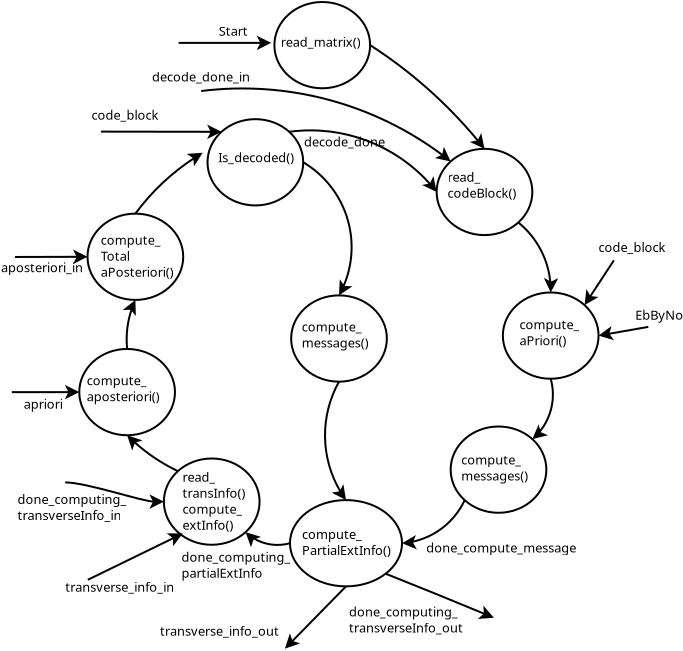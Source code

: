 <?xml version="1.0" encoding="UTF-8"?>
<dia:diagram xmlns:dia="http://www.lysator.liu.se/~alla/dia/">
  <dia:layer name="Background" visible="true" active="true">
    <dia:object type="Standard - Text" version="1" id="O0">
      <dia:attribute name="obj_pos">
        <dia:point val="-41.571,15.075"/>
      </dia:attribute>
      <dia:attribute name="obj_bb">
        <dia:rectangle val="-41.571,14.48;-37.223,15.225"/>
      </dia:attribute>
      <dia:attribute name="text">
        <dia:composite type="text">
          <dia:attribute name="string">
            <dia:string>#read_matrix()#</dia:string>
          </dia:attribute>
          <dia:attribute name="font">
            <dia:font family="sans" style="0" name="Helvetica"/>
          </dia:attribute>
          <dia:attribute name="height">
            <dia:real val="0.8"/>
          </dia:attribute>
          <dia:attribute name="pos">
            <dia:point val="-41.571,15.075"/>
          </dia:attribute>
          <dia:attribute name="color">
            <dia:color val="#000000"/>
          </dia:attribute>
          <dia:attribute name="alignment">
            <dia:enum val="0"/>
          </dia:attribute>
        </dia:composite>
      </dia:attribute>
      <dia:attribute name="valign">
        <dia:enum val="3"/>
      </dia:attribute>
    </dia:object>
    <dia:object type="Standard - Text" version="1" id="O1">
      <dia:attribute name="obj_pos">
        <dia:point val="-33.224,21.824"/>
      </dia:attribute>
      <dia:attribute name="obj_bb">
        <dia:rectangle val="-33.224,21.229;-29.444,22.774"/>
      </dia:attribute>
      <dia:attribute name="text">
        <dia:composite type="text">
          <dia:attribute name="string">
            <dia:string>#read_
codeBlock()#</dia:string>
          </dia:attribute>
          <dia:attribute name="font">
            <dia:font family="sans" style="0" name="Helvetica"/>
          </dia:attribute>
          <dia:attribute name="height">
            <dia:real val="0.8"/>
          </dia:attribute>
          <dia:attribute name="pos">
            <dia:point val="-33.224,21.824"/>
          </dia:attribute>
          <dia:attribute name="color">
            <dia:color val="#000000"/>
          </dia:attribute>
          <dia:attribute name="alignment">
            <dia:enum val="0"/>
          </dia:attribute>
        </dia:composite>
      </dia:attribute>
      <dia:attribute name="valign">
        <dia:enum val="3"/>
      </dia:attribute>
    </dia:object>
    <dia:object type="Standard - Text" version="1" id="O2">
      <dia:attribute name="obj_pos">
        <dia:point val="-29.635,29.198"/>
      </dia:attribute>
      <dia:attribute name="obj_bb">
        <dia:rectangle val="-29.635,28.604;-26.49,30.148"/>
      </dia:attribute>
      <dia:attribute name="text">
        <dia:composite type="text">
          <dia:attribute name="string">
            <dia:string>#compute_
aPriori()#</dia:string>
          </dia:attribute>
          <dia:attribute name="font">
            <dia:font family="sans" style="0" name="Helvetica"/>
          </dia:attribute>
          <dia:attribute name="height">
            <dia:real val="0.8"/>
          </dia:attribute>
          <dia:attribute name="pos">
            <dia:point val="-29.635,29.198"/>
          </dia:attribute>
          <dia:attribute name="color">
            <dia:color val="#000000"/>
          </dia:attribute>
          <dia:attribute name="alignment">
            <dia:enum val="0"/>
          </dia:attribute>
        </dia:composite>
      </dia:attribute>
      <dia:attribute name="valign">
        <dia:enum val="3"/>
      </dia:attribute>
    </dia:object>
    <dia:object type="Standard - Text" version="1" id="O3">
      <dia:attribute name="obj_pos">
        <dia:point val="-32.541,35.959"/>
      </dia:attribute>
      <dia:attribute name="obj_bb">
        <dia:rectangle val="-32.541,35.364;-28.831,36.909"/>
      </dia:attribute>
      <dia:attribute name="text">
        <dia:composite type="text">
          <dia:attribute name="string">
            <dia:string>#compute_
messages()#</dia:string>
          </dia:attribute>
          <dia:attribute name="font">
            <dia:font family="sans" style="0" name="Helvetica"/>
          </dia:attribute>
          <dia:attribute name="height">
            <dia:real val="0.8"/>
          </dia:attribute>
          <dia:attribute name="pos">
            <dia:point val="-32.541,35.959"/>
          </dia:attribute>
          <dia:attribute name="color">
            <dia:color val="#000000"/>
          </dia:attribute>
          <dia:attribute name="alignment">
            <dia:enum val="0"/>
          </dia:attribute>
        </dia:composite>
      </dia:attribute>
      <dia:attribute name="valign">
        <dia:enum val="3"/>
      </dia:attribute>
    </dia:object>
    <dia:object type="Standard - Text" version="1" id="O4">
      <dia:attribute name="obj_pos">
        <dia:point val="-40.499,39.693"/>
      </dia:attribute>
      <dia:attribute name="obj_bb">
        <dia:rectangle val="-40.499,39.098;-35.741,40.643"/>
      </dia:attribute>
      <dia:attribute name="text">
        <dia:composite type="text">
          <dia:attribute name="string">
            <dia:string>#compute_
PartialExtInfo()#</dia:string>
          </dia:attribute>
          <dia:attribute name="font">
            <dia:font family="sans" style="0" name="Helvetica"/>
          </dia:attribute>
          <dia:attribute name="height">
            <dia:real val="0.8"/>
          </dia:attribute>
          <dia:attribute name="pos">
            <dia:point val="-40.499,39.693"/>
          </dia:attribute>
          <dia:attribute name="color">
            <dia:color val="#000000"/>
          </dia:attribute>
          <dia:attribute name="alignment">
            <dia:enum val="0"/>
          </dia:attribute>
        </dia:composite>
      </dia:attribute>
      <dia:attribute name="valign">
        <dia:enum val="3"/>
      </dia:attribute>
    </dia:object>
    <dia:object type="Standard - Ellipse" version="0" id="O5">
      <dia:attribute name="obj_pos">
        <dia:point val="-47.411,35.662"/>
      </dia:attribute>
      <dia:attribute name="obj_bb">
        <dia:rectangle val="-47.462,35.612;-42.576,40.026"/>
      </dia:attribute>
      <dia:attribute name="elem_corner">
        <dia:point val="-47.411,35.662"/>
      </dia:attribute>
      <dia:attribute name="elem_width">
        <dia:real val="4.785"/>
      </dia:attribute>
      <dia:attribute name="elem_height">
        <dia:real val="4.314"/>
      </dia:attribute>
    </dia:object>
    <dia:object type="Standard - Text" version="1" id="O6">
      <dia:attribute name="obj_pos">
        <dia:point val="-46.482,36.828"/>
      </dia:attribute>
      <dia:attribute name="obj_bb">
        <dia:rectangle val="-46.482,36.233;-43.127,39.379"/>
      </dia:attribute>
      <dia:attribute name="text">
        <dia:composite type="text">
          <dia:attribute name="string">
            <dia:string>#read_
transInfo()
compute_
extInfo()#</dia:string>
          </dia:attribute>
          <dia:attribute name="font">
            <dia:font family="sans" style="0" name="Helvetica"/>
          </dia:attribute>
          <dia:attribute name="height">
            <dia:real val="0.8"/>
          </dia:attribute>
          <dia:attribute name="pos">
            <dia:point val="-46.482,36.828"/>
          </dia:attribute>
          <dia:attribute name="color">
            <dia:color val="#000000"/>
          </dia:attribute>
          <dia:attribute name="alignment">
            <dia:enum val="0"/>
          </dia:attribute>
        </dia:composite>
      </dia:attribute>
      <dia:attribute name="valign">
        <dia:enum val="3"/>
      </dia:attribute>
    </dia:object>
    <dia:object type="Standard - Text" version="1" id="O7">
      <dia:attribute name="obj_pos">
        <dia:point val="-51.262,31.996"/>
      </dia:attribute>
      <dia:attribute name="obj_bb">
        <dia:rectangle val="-51.262,31.401;-47.319,32.946"/>
      </dia:attribute>
      <dia:attribute name="text">
        <dia:composite type="text">
          <dia:attribute name="string">
            <dia:string>#compute_
aposteriori()#</dia:string>
          </dia:attribute>
          <dia:attribute name="font">
            <dia:font family="sans" style="0" name="Helvetica"/>
          </dia:attribute>
          <dia:attribute name="height">
            <dia:real val="0.8"/>
          </dia:attribute>
          <dia:attribute name="pos">
            <dia:point val="-51.262,31.996"/>
          </dia:attribute>
          <dia:attribute name="color">
            <dia:color val="#000000"/>
          </dia:attribute>
          <dia:attribute name="alignment">
            <dia:enum val="0"/>
          </dia:attribute>
        </dia:composite>
      </dia:attribute>
      <dia:attribute name="valign">
        <dia:enum val="3"/>
      </dia:attribute>
    </dia:object>
    <dia:object type="Standard - Text" version="1" id="O8">
      <dia:attribute name="obj_pos">
        <dia:point val="-50.563,24.977"/>
      </dia:attribute>
      <dia:attribute name="obj_bb">
        <dia:rectangle val="-50.563,24.382;-46.665,26.727"/>
      </dia:attribute>
      <dia:attribute name="text">
        <dia:composite type="text">
          <dia:attribute name="string">
            <dia:string>#compute_
Total
aPosteriori()#</dia:string>
          </dia:attribute>
          <dia:attribute name="font">
            <dia:font family="sans" style="0" name="Helvetica"/>
          </dia:attribute>
          <dia:attribute name="height">
            <dia:real val="0.8"/>
          </dia:attribute>
          <dia:attribute name="pos">
            <dia:point val="-50.563,24.977"/>
          </dia:attribute>
          <dia:attribute name="color">
            <dia:color val="#000000"/>
          </dia:attribute>
          <dia:attribute name="alignment">
            <dia:enum val="0"/>
          </dia:attribute>
        </dia:composite>
      </dia:attribute>
      <dia:attribute name="valign">
        <dia:enum val="3"/>
      </dia:attribute>
    </dia:object>
    <dia:object type="Standard - Text" version="1" id="O9">
      <dia:attribute name="obj_pos">
        <dia:point val="-44.687,20.851"/>
      </dia:attribute>
      <dia:attribute name="obj_bb">
        <dia:rectangle val="-44.687,20.256;-40.587,21.001"/>
      </dia:attribute>
      <dia:attribute name="text">
        <dia:composite type="text">
          <dia:attribute name="string">
            <dia:string>#Is_decoded()#</dia:string>
          </dia:attribute>
          <dia:attribute name="font">
            <dia:font family="sans" style="0" name="Helvetica"/>
          </dia:attribute>
          <dia:attribute name="height">
            <dia:real val="0.8"/>
          </dia:attribute>
          <dia:attribute name="pos">
            <dia:point val="-44.687,20.851"/>
          </dia:attribute>
          <dia:attribute name="color">
            <dia:color val="#000000"/>
          </dia:attribute>
          <dia:attribute name="alignment">
            <dia:enum val="0"/>
          </dia:attribute>
        </dia:composite>
      </dia:attribute>
      <dia:attribute name="valign">
        <dia:enum val="3"/>
      </dia:attribute>
    </dia:object>
    <dia:object type="Standard - Text" version="1" id="O10">
      <dia:attribute name="obj_pos">
        <dia:point val="-40.512,29.314"/>
      </dia:attribute>
      <dia:attribute name="obj_bb">
        <dia:rectangle val="-40.512,28.719;-36.802,30.264"/>
      </dia:attribute>
      <dia:attribute name="text">
        <dia:composite type="text">
          <dia:attribute name="string">
            <dia:string>#compute_
messages()#</dia:string>
          </dia:attribute>
          <dia:attribute name="font">
            <dia:font family="sans" style="0" name="Helvetica"/>
          </dia:attribute>
          <dia:attribute name="height">
            <dia:real val="0.8"/>
          </dia:attribute>
          <dia:attribute name="pos">
            <dia:point val="-40.512,29.314"/>
          </dia:attribute>
          <dia:attribute name="color">
            <dia:color val="#000000"/>
          </dia:attribute>
          <dia:attribute name="alignment">
            <dia:enum val="0"/>
          </dia:attribute>
        </dia:composite>
      </dia:attribute>
      <dia:attribute name="valign">
        <dia:enum val="3"/>
      </dia:attribute>
    </dia:object>
    <dia:object type="Standard - Ellipse" version="0" id="O11">
      <dia:attribute name="obj_pos">
        <dia:point val="-41.885,12.837"/>
      </dia:attribute>
      <dia:attribute name="obj_bb">
        <dia:rectangle val="-41.935,12.787;-37.05,17.201"/>
      </dia:attribute>
      <dia:attribute name="elem_corner">
        <dia:point val="-41.885,12.837"/>
      </dia:attribute>
      <dia:attribute name="elem_width">
        <dia:real val="4.785"/>
      </dia:attribute>
      <dia:attribute name="elem_height">
        <dia:real val="4.314"/>
      </dia:attribute>
      <dia:attribute name="border_width">
        <dia:real val="0.1"/>
      </dia:attribute>
      <dia:attribute name="show_background">
        <dia:boolean val="false"/>
      </dia:attribute>
    </dia:object>
    <dia:object type="Standard - Ellipse" version="0" id="O12">
      <dia:attribute name="obj_pos">
        <dia:point val="-33.773,20.178"/>
      </dia:attribute>
      <dia:attribute name="obj_bb">
        <dia:rectangle val="-33.823,20.128;-28.938,24.542"/>
      </dia:attribute>
      <dia:attribute name="elem_corner">
        <dia:point val="-33.773,20.178"/>
      </dia:attribute>
      <dia:attribute name="elem_width">
        <dia:real val="4.785"/>
      </dia:attribute>
      <dia:attribute name="elem_height">
        <dia:real val="4.314"/>
      </dia:attribute>
      <dia:attribute name="border_width">
        <dia:real val="0.1"/>
      </dia:attribute>
      <dia:attribute name="show_background">
        <dia:boolean val="false"/>
      </dia:attribute>
    </dia:object>
    <dia:object type="Standard - Ellipse" version="0" id="O13">
      <dia:attribute name="obj_pos">
        <dia:point val="-30.462,27.361"/>
      </dia:attribute>
      <dia:attribute name="obj_bb">
        <dia:rectangle val="-30.512,27.311;-25.627,31.725"/>
      </dia:attribute>
      <dia:attribute name="elem_corner">
        <dia:point val="-30.462,27.361"/>
      </dia:attribute>
      <dia:attribute name="elem_width">
        <dia:real val="4.785"/>
      </dia:attribute>
      <dia:attribute name="elem_height">
        <dia:real val="4.314"/>
      </dia:attribute>
      <dia:attribute name="border_width">
        <dia:real val="0.1"/>
      </dia:attribute>
      <dia:attribute name="show_background">
        <dia:boolean val="false"/>
      </dia:attribute>
    </dia:object>
    <dia:object type="Standard - Ellipse" version="0" id="O14">
      <dia:attribute name="obj_pos">
        <dia:point val="-33.072,34.062"/>
      </dia:attribute>
      <dia:attribute name="obj_bb">
        <dia:rectangle val="-33.122,34.012;-28.237,38.426"/>
      </dia:attribute>
      <dia:attribute name="elem_corner">
        <dia:point val="-33.072,34.062"/>
      </dia:attribute>
      <dia:attribute name="elem_width">
        <dia:real val="4.785"/>
      </dia:attribute>
      <dia:attribute name="elem_height">
        <dia:real val="4.314"/>
      </dia:attribute>
      <dia:attribute name="border_width">
        <dia:real val="0.1"/>
      </dia:attribute>
      <dia:attribute name="show_background">
        <dia:boolean val="false"/>
      </dia:attribute>
    </dia:object>
    <dia:object type="Standard - Ellipse" version="0" id="O15">
      <dia:attribute name="obj_pos">
        <dia:point val="-41.106,37.741"/>
      </dia:attribute>
      <dia:attribute name="obj_bb">
        <dia:rectangle val="-41.156,37.691;-35.453,42.105"/>
      </dia:attribute>
      <dia:attribute name="elem_corner">
        <dia:point val="-41.106,37.741"/>
      </dia:attribute>
      <dia:attribute name="elem_width">
        <dia:real val="5.603"/>
      </dia:attribute>
      <dia:attribute name="elem_height">
        <dia:real val="4.314"/>
      </dia:attribute>
      <dia:attribute name="border_width">
        <dia:real val="0.1"/>
      </dia:attribute>
      <dia:attribute name="show_background">
        <dia:boolean val="false"/>
      </dia:attribute>
    </dia:object>
    <dia:object type="Standard - Ellipse" version="0" id="O16">
      <dia:attribute name="obj_pos">
        <dia:point val="-51.641,30.185"/>
      </dia:attribute>
      <dia:attribute name="obj_bb">
        <dia:rectangle val="-51.691,30.135;-46.805,34.549"/>
      </dia:attribute>
      <dia:attribute name="elem_corner">
        <dia:point val="-51.641,30.185"/>
      </dia:attribute>
      <dia:attribute name="elem_width">
        <dia:real val="4.785"/>
      </dia:attribute>
      <dia:attribute name="elem_height">
        <dia:real val="4.314"/>
      </dia:attribute>
      <dia:attribute name="border_width">
        <dia:real val="0.1"/>
      </dia:attribute>
      <dia:attribute name="show_background">
        <dia:boolean val="false"/>
      </dia:attribute>
    </dia:object>
    <dia:object type="Standard - Ellipse" version="0" id="O17">
      <dia:attribute name="obj_pos">
        <dia:point val="-51.229,23.419"/>
      </dia:attribute>
      <dia:attribute name="obj_bb">
        <dia:rectangle val="-51.279,23.369;-46.393,27.783"/>
      </dia:attribute>
      <dia:attribute name="elem_corner">
        <dia:point val="-51.229,23.419"/>
      </dia:attribute>
      <dia:attribute name="elem_width">
        <dia:real val="4.785"/>
      </dia:attribute>
      <dia:attribute name="elem_height">
        <dia:real val="4.314"/>
      </dia:attribute>
      <dia:attribute name="border_width">
        <dia:real val="0.1"/>
      </dia:attribute>
      <dia:attribute name="show_background">
        <dia:boolean val="false"/>
      </dia:attribute>
    </dia:object>
    <dia:object type="Standard - Ellipse" version="0" id="O18">
      <dia:attribute name="obj_pos">
        <dia:point val="-45.229,18.695"/>
      </dia:attribute>
      <dia:attribute name="obj_bb">
        <dia:rectangle val="-45.279,18.645;-40.393,23.059"/>
      </dia:attribute>
      <dia:attribute name="elem_corner">
        <dia:point val="-45.229,18.695"/>
      </dia:attribute>
      <dia:attribute name="elem_width">
        <dia:real val="4.785"/>
      </dia:attribute>
      <dia:attribute name="elem_height">
        <dia:real val="4.314"/>
      </dia:attribute>
      <dia:attribute name="border_width">
        <dia:real val="0.1"/>
      </dia:attribute>
      <dia:attribute name="show_background">
        <dia:boolean val="false"/>
      </dia:attribute>
    </dia:object>
    <dia:object type="Standard - Ellipse" version="0" id="O19">
      <dia:attribute name="obj_pos">
        <dia:point val="-41.047,27.506"/>
      </dia:attribute>
      <dia:attribute name="obj_bb">
        <dia:rectangle val="-41.097,27.456;-36.212,31.87"/>
      </dia:attribute>
      <dia:attribute name="elem_corner">
        <dia:point val="-41.047,27.506"/>
      </dia:attribute>
      <dia:attribute name="elem_width">
        <dia:real val="4.785"/>
      </dia:attribute>
      <dia:attribute name="elem_height">
        <dia:real val="4.314"/>
      </dia:attribute>
      <dia:attribute name="border_width">
        <dia:real val="0.1"/>
      </dia:attribute>
      <dia:attribute name="show_background">
        <dia:boolean val="false"/>
      </dia:attribute>
    </dia:object>
    <dia:object type="Standard - Arc" version="0" id="O20">
      <dia:attribute name="obj_pos">
        <dia:point val="-37.1,14.994"/>
      </dia:attribute>
      <dia:attribute name="obj_bb">
        <dia:rectangle val="-37.17,14.923;-31.31,20.248"/>
      </dia:attribute>
      <dia:attribute name="conn_endpoints">
        <dia:point val="-37.1,14.994"/>
        <dia:point val="-31.38,20.178"/>
      </dia:attribute>
      <dia:attribute name="curve_distance">
        <dia:real val="-0.32"/>
      </dia:attribute>
      <dia:attribute name="end_arrow">
        <dia:enum val="22"/>
      </dia:attribute>
      <dia:attribute name="end_arrow_length">
        <dia:real val="0.5"/>
      </dia:attribute>
      <dia:attribute name="end_arrow_width">
        <dia:real val="0.5"/>
      </dia:attribute>
      <dia:connections>
        <dia:connection handle="0" to="O11" connection="4"/>
        <dia:connection handle="1" to="O12" connection="1"/>
      </dia:connections>
    </dia:object>
    <dia:object type="Standard - Arc" version="0" id="O21">
      <dia:attribute name="obj_pos">
        <dia:point val="-29.689,23.86"/>
      </dia:attribute>
      <dia:attribute name="obj_bb">
        <dia:rectangle val="-29.755,23.794;-27.691,27.428"/>
      </dia:attribute>
      <dia:attribute name="conn_endpoints">
        <dia:point val="-29.689,23.86"/>
        <dia:point val="-28.07,27.361"/>
      </dia:attribute>
      <dia:attribute name="curve_distance">
        <dia:real val="-0.448"/>
      </dia:attribute>
      <dia:attribute name="end_arrow">
        <dia:enum val="22"/>
      </dia:attribute>
      <dia:attribute name="end_arrow_length">
        <dia:real val="0.5"/>
      </dia:attribute>
      <dia:attribute name="end_arrow_width">
        <dia:real val="0.5"/>
      </dia:attribute>
      <dia:connections>
        <dia:connection handle="0" to="O12" connection="7"/>
        <dia:connection handle="1" to="O13" connection="1"/>
      </dia:connections>
    </dia:object>
    <dia:object type="Standard - Arc" version="0" id="O22">
      <dia:attribute name="obj_pos">
        <dia:point val="-28.07,31.675"/>
      </dia:attribute>
      <dia:attribute name="obj_bb">
        <dia:rectangle val="-29.05,31.613;-27.91,34.756"/>
      </dia:attribute>
      <dia:attribute name="conn_endpoints">
        <dia:point val="-28.07,31.675"/>
        <dia:point val="-28.988,34.694"/>
      </dia:attribute>
      <dia:attribute name="curve_distance">
        <dia:real val="-0.462"/>
      </dia:attribute>
      <dia:attribute name="end_arrow">
        <dia:enum val="22"/>
      </dia:attribute>
      <dia:attribute name="end_arrow_length">
        <dia:real val="0.5"/>
      </dia:attribute>
      <dia:attribute name="end_arrow_width">
        <dia:real val="0.5"/>
      </dia:attribute>
      <dia:connections>
        <dia:connection handle="0" to="O13" connection="6"/>
        <dia:connection handle="1" to="O14" connection="2"/>
      </dia:connections>
    </dia:object>
    <dia:object type="Standard - Arc" version="0" id="O23">
      <dia:attribute name="obj_pos">
        <dia:point val="-32.371,37.744"/>
      </dia:attribute>
      <dia:attribute name="obj_bb">
        <dia:rectangle val="-35.572,37.674;-32.302,40.209"/>
      </dia:attribute>
      <dia:attribute name="conn_endpoints">
        <dia:point val="-32.371,37.744"/>
        <dia:point val="-35.503,39.898"/>
      </dia:attribute>
      <dia:attribute name="curve_distance">
        <dia:real val="-0.519"/>
      </dia:attribute>
      <dia:attribute name="end_arrow">
        <dia:enum val="22"/>
      </dia:attribute>
      <dia:attribute name="end_arrow_length">
        <dia:real val="0.5"/>
      </dia:attribute>
      <dia:attribute name="end_arrow_width">
        <dia:real val="0.5"/>
      </dia:attribute>
      <dia:connections>
        <dia:connection handle="0" to="O14" connection="5"/>
        <dia:connection handle="1" to="O15" connection="4"/>
      </dia:connections>
    </dia:object>
    <dia:object type="Standard - Arc" version="0" id="O24">
      <dia:attribute name="obj_pos">
        <dia:point val="-41.106,39.898"/>
      </dia:attribute>
      <dia:attribute name="obj_bb">
        <dia:rectangle val="-43.388,39.283;-41.045,40.106"/>
      </dia:attribute>
      <dia:attribute name="conn_endpoints">
        <dia:point val="-41.106,39.898"/>
        <dia:point val="-43.327,39.344"/>
      </dia:attribute>
      <dia:attribute name="curve_distance">
        <dia:real val="-0.304"/>
      </dia:attribute>
      <dia:attribute name="end_arrow">
        <dia:enum val="22"/>
      </dia:attribute>
      <dia:attribute name="end_arrow_length">
        <dia:real val="0.5"/>
      </dia:attribute>
      <dia:attribute name="end_arrow_width">
        <dia:real val="0.5"/>
      </dia:attribute>
      <dia:connections>
        <dia:connection handle="0" to="O15" connection="3"/>
        <dia:connection handle="1" to="O5" connection="7"/>
      </dia:connections>
    </dia:object>
    <dia:object type="Standard - Arc" version="0" id="O25">
      <dia:attribute name="obj_pos">
        <dia:point val="-46.711,36.294"/>
      </dia:attribute>
      <dia:attribute name="obj_bb">
        <dia:rectangle val="-49.318,34.429;-46.641,36.363"/>
      </dia:attribute>
      <dia:attribute name="conn_endpoints">
        <dia:point val="-46.711,36.294"/>
        <dia:point val="-49.248,34.499"/>
      </dia:attribute>
      <dia:attribute name="curve_distance">
        <dia:real val="-0.133"/>
      </dia:attribute>
      <dia:attribute name="end_arrow">
        <dia:enum val="22"/>
      </dia:attribute>
      <dia:attribute name="end_arrow_length">
        <dia:real val="0.5"/>
      </dia:attribute>
      <dia:attribute name="end_arrow_width">
        <dia:real val="0.5"/>
      </dia:attribute>
      <dia:connections>
        <dia:connection handle="0" to="O5" connection="0"/>
        <dia:connection handle="1" to="O16" connection="6"/>
      </dia:connections>
    </dia:object>
    <dia:object type="Standard - Arc" version="0" id="O26">
      <dia:attribute name="obj_pos">
        <dia:point val="-49.248,30.185"/>
      </dia:attribute>
      <dia:attribute name="obj_bb">
        <dia:rectangle val="-49.469,27.675;-48.779,30.242"/>
      </dia:attribute>
      <dia:attribute name="conn_endpoints">
        <dia:point val="-49.248,30.185"/>
        <dia:point val="-48.836,27.733"/>
      </dia:attribute>
      <dia:attribute name="curve_distance">
        <dia:real val="-0.168"/>
      </dia:attribute>
      <dia:attribute name="end_arrow">
        <dia:enum val="22"/>
      </dia:attribute>
      <dia:attribute name="end_arrow_length">
        <dia:real val="0.5"/>
      </dia:attribute>
      <dia:attribute name="end_arrow_width">
        <dia:real val="0.5"/>
      </dia:attribute>
      <dia:connections>
        <dia:connection handle="0" to="O16" connection="1"/>
        <dia:connection handle="1" to="O17" connection="6"/>
      </dia:connections>
    </dia:object>
    <dia:object type="Standard - Arc" version="0" id="O27">
      <dia:attribute name="obj_pos">
        <dia:point val="-48.836,23.419"/>
      </dia:attribute>
      <dia:attribute name="obj_bb">
        <dia:rectangle val="-48.907,20.304;-45.397,23.489"/>
      </dia:attribute>
      <dia:attribute name="conn_endpoints">
        <dia:point val="-48.836,23.419"/>
        <dia:point val="-45.468,20.375"/>
      </dia:attribute>
      <dia:attribute name="curve_distance">
        <dia:real val="-0.229"/>
      </dia:attribute>
      <dia:attribute name="end_arrow">
        <dia:enum val="22"/>
      </dia:attribute>
      <dia:attribute name="end_arrow_length">
        <dia:real val="0.5"/>
      </dia:attribute>
      <dia:attribute name="end_arrow_width">
        <dia:real val="0.5"/>
      </dia:attribute>
      <dia:connections>
        <dia:connection handle="0" to="O17" connection="1"/>
      </dia:connections>
    </dia:object>
    <dia:object type="Standard - Arc" version="0" id="O28">
      <dia:attribute name="obj_pos">
        <dia:point val="-41.144,19.327"/>
      </dia:attribute>
      <dia:attribute name="obj_bb">
        <dia:rectangle val="-41.209,19.206;-33.708,22.4"/>
      </dia:attribute>
      <dia:attribute name="conn_endpoints">
        <dia:point val="-41.144,19.327"/>
        <dia:point val="-33.773,22.335"/>
      </dia:attribute>
      <dia:attribute name="curve_distance">
        <dia:real val="-1.06"/>
      </dia:attribute>
      <dia:attribute name="end_arrow">
        <dia:enum val="22"/>
      </dia:attribute>
      <dia:attribute name="end_arrow_length">
        <dia:real val="0.5"/>
      </dia:attribute>
      <dia:attribute name="end_arrow_width">
        <dia:real val="0.5"/>
      </dia:attribute>
      <dia:connections>
        <dia:connection handle="0" to="O18" connection="2"/>
        <dia:connection handle="1" to="O12" connection="3"/>
      </dia:connections>
    </dia:object>
    <dia:object type="Standard - Arc" version="0" id="O29">
      <dia:attribute name="obj_pos">
        <dia:point val="-40.443,20.852"/>
      </dia:attribute>
      <dia:attribute name="obj_bb">
        <dia:rectangle val="-40.505,20.791;-37.975,27.568"/>
      </dia:attribute>
      <dia:attribute name="conn_endpoints">
        <dia:point val="-40.443,20.852"/>
        <dia:point val="-38.655,27.506"/>
      </dia:attribute>
      <dia:attribute name="curve_distance">
        <dia:real val="-1.403"/>
      </dia:attribute>
      <dia:attribute name="end_arrow">
        <dia:enum val="22"/>
      </dia:attribute>
      <dia:attribute name="end_arrow_length">
        <dia:real val="0.5"/>
      </dia:attribute>
      <dia:attribute name="end_arrow_width">
        <dia:real val="0.5"/>
      </dia:attribute>
      <dia:connections>
        <dia:connection handle="0" to="O18" connection="4"/>
        <dia:connection handle="1" to="O19" connection="1"/>
      </dia:connections>
    </dia:object>
    <dia:object type="Standard - Arc" version="0" id="O30">
      <dia:attribute name="obj_pos">
        <dia:point val="-38.655,31.82"/>
      </dia:attribute>
      <dia:attribute name="obj_bb">
        <dia:rectangle val="-39.405,31.767;-38.251,37.794"/>
      </dia:attribute>
      <dia:attribute name="conn_endpoints">
        <dia:point val="-38.655,31.82"/>
        <dia:point val="-38.304,37.741"/>
      </dia:attribute>
      <dia:attribute name="curve_distance">
        <dia:real val="0.867"/>
      </dia:attribute>
      <dia:attribute name="end_arrow">
        <dia:enum val="22"/>
      </dia:attribute>
      <dia:attribute name="end_arrow_length">
        <dia:real val="0.5"/>
      </dia:attribute>
      <dia:attribute name="end_arrow_width">
        <dia:real val="0.5"/>
      </dia:attribute>
      <dia:connections>
        <dia:connection handle="0" to="O19" connection="6"/>
        <dia:connection handle="1" to="O15" connection="1"/>
      </dia:connections>
    </dia:object>
    <dia:object type="Standard - Line" version="0" id="O31">
      <dia:attribute name="obj_pos">
        <dia:point val="-46.672,14.881"/>
      </dia:attribute>
      <dia:attribute name="obj_bb">
        <dia:rectangle val="-46.722,14.519;-41.935,15.242"/>
      </dia:attribute>
      <dia:attribute name="conn_endpoints">
        <dia:point val="-46.672,14.881"/>
        <dia:point val="-42.047,14.881"/>
      </dia:attribute>
      <dia:attribute name="numcp">
        <dia:int val="1"/>
      </dia:attribute>
      <dia:attribute name="end_arrow">
        <dia:enum val="22"/>
      </dia:attribute>
      <dia:attribute name="end_arrow_length">
        <dia:real val="0.5"/>
      </dia:attribute>
      <dia:attribute name="end_arrow_width">
        <dia:real val="0.5"/>
      </dia:attribute>
    </dia:object>
    <dia:object type="Standard - Text" version="1" id="O32">
      <dia:attribute name="obj_pos">
        <dia:point val="-44.668,14.521"/>
      </dia:attribute>
      <dia:attribute name="obj_bb">
        <dia:rectangle val="-44.668,13.926;-43.105,14.671"/>
      </dia:attribute>
      <dia:attribute name="text">
        <dia:composite type="text">
          <dia:attribute name="string">
            <dia:string>#Start#</dia:string>
          </dia:attribute>
          <dia:attribute name="font">
            <dia:font family="sans" style="0" name="Helvetica"/>
          </dia:attribute>
          <dia:attribute name="height">
            <dia:real val="0.8"/>
          </dia:attribute>
          <dia:attribute name="pos">
            <dia:point val="-44.668,14.521"/>
          </dia:attribute>
          <dia:attribute name="color">
            <dia:color val="#000000"/>
          </dia:attribute>
          <dia:attribute name="alignment">
            <dia:enum val="0"/>
          </dia:attribute>
        </dia:composite>
      </dia:attribute>
      <dia:attribute name="valign">
        <dia:enum val="3"/>
      </dia:attribute>
    </dia:object>
    <dia:object type="Standard - Text" version="1" id="O33">
      <dia:attribute name="obj_pos">
        <dia:point val="-34.298,40.358"/>
      </dia:attribute>
      <dia:attribute name="obj_bb">
        <dia:rectangle val="-34.298,39.763;-26.355,40.508"/>
      </dia:attribute>
      <dia:attribute name="text">
        <dia:composite type="text">
          <dia:attribute name="string">
            <dia:string>#done_compute_message#</dia:string>
          </dia:attribute>
          <dia:attribute name="font">
            <dia:font family="sans" style="0" name="Helvetica"/>
          </dia:attribute>
          <dia:attribute name="height">
            <dia:real val="0.8"/>
          </dia:attribute>
          <dia:attribute name="pos">
            <dia:point val="-34.298,40.358"/>
          </dia:attribute>
          <dia:attribute name="color">
            <dia:color val="#000000"/>
          </dia:attribute>
          <dia:attribute name="alignment">
            <dia:enum val="0"/>
          </dia:attribute>
        </dia:composite>
      </dia:attribute>
      <dia:attribute name="valign">
        <dia:enum val="3"/>
      </dia:attribute>
    </dia:object>
    <dia:object type="Standard - Text" version="1" id="O34">
      <dia:attribute name="obj_pos">
        <dia:point val="-46.536,40.83"/>
      </dia:attribute>
      <dia:attribute name="obj_bb">
        <dia:rectangle val="-46.536,40.235;-40.876,41.78"/>
      </dia:attribute>
      <dia:attribute name="text">
        <dia:composite type="text">
          <dia:attribute name="string">
            <dia:string>#done_computing_
partialExtInfo#</dia:string>
          </dia:attribute>
          <dia:attribute name="font">
            <dia:font family="sans" style="0" name="Helvetica"/>
          </dia:attribute>
          <dia:attribute name="height">
            <dia:real val="0.8"/>
          </dia:attribute>
          <dia:attribute name="pos">
            <dia:point val="-46.536,40.83"/>
          </dia:attribute>
          <dia:attribute name="color">
            <dia:color val="#000000"/>
          </dia:attribute>
          <dia:attribute name="alignment">
            <dia:enum val="0"/>
          </dia:attribute>
        </dia:composite>
      </dia:attribute>
      <dia:attribute name="valign">
        <dia:enum val="3"/>
      </dia:attribute>
    </dia:object>
    <dia:object type="Standard - BezierLine" version="0" id="O35">
      <dia:attribute name="obj_pos">
        <dia:point val="-52.343,36.858"/>
      </dia:attribute>
      <dia:attribute name="obj_bb">
        <dia:rectangle val="-52.393,36.808;-47.411,38.181"/>
      </dia:attribute>
      <dia:attribute name="bez_points">
        <dia:point val="-52.343,36.858"/>
        <dia:point val="-51.273,36.858"/>
        <dia:point val="-48.481,37.819"/>
        <dia:point val="-47.411,37.819"/>
      </dia:attribute>
      <dia:attribute name="corner_types">
        <dia:enum val="0"/>
        <dia:enum val="0"/>
      </dia:attribute>
      <dia:attribute name="end_arrow">
        <dia:enum val="22"/>
      </dia:attribute>
      <dia:attribute name="end_arrow_length">
        <dia:real val="0.5"/>
      </dia:attribute>
      <dia:attribute name="end_arrow_width">
        <dia:real val="0.5"/>
      </dia:attribute>
      <dia:connections>
        <dia:connection handle="3" to="O5" connection="3"/>
      </dia:connections>
    </dia:object>
    <dia:object type="Standard - Arc" version="0" id="O36">
      <dia:attribute name="obj_pos">
        <dia:point val="-36.323,41.423"/>
      </dia:attribute>
      <dia:attribute name="obj_bb">
        <dia:rectangle val="-36.389,41.358;-30.843,43.692"/>
      </dia:attribute>
      <dia:attribute name="conn_endpoints">
        <dia:point val="-36.323,41.423"/>
        <dia:point val="-30.909,43.627"/>
      </dia:attribute>
      <dia:attribute name="curve_distance">
        <dia:real val="-0.012"/>
      </dia:attribute>
      <dia:attribute name="end_arrow">
        <dia:enum val="22"/>
      </dia:attribute>
      <dia:attribute name="end_arrow_length">
        <dia:real val="0.5"/>
      </dia:attribute>
      <dia:attribute name="end_arrow_width">
        <dia:real val="0.5"/>
      </dia:attribute>
      <dia:connections>
        <dia:connection handle="0" to="O15" connection="7"/>
      </dia:connections>
    </dia:object>
    <dia:object type="Standard - Text" version="1" id="O37">
      <dia:attribute name="obj_pos">
        <dia:point val="-38.152,43.567"/>
      </dia:attribute>
      <dia:attribute name="obj_bb">
        <dia:rectangle val="-38.152,42.953;-32.146,44.554"/>
      </dia:attribute>
      <dia:attribute name="text">
        <dia:composite type="text">
          <dia:attribute name="string">
            <dia:string>#done_computing_
transverseInfo_out#</dia:string>
          </dia:attribute>
          <dia:attribute name="font">
            <dia:font family="sans" style="0" name="Helvetica"/>
          </dia:attribute>
          <dia:attribute name="height">
            <dia:real val="0.8"/>
          </dia:attribute>
          <dia:attribute name="pos">
            <dia:point val="-38.152,43.567"/>
          </dia:attribute>
          <dia:attribute name="color">
            <dia:color val="#000000"/>
          </dia:attribute>
          <dia:attribute name="alignment">
            <dia:enum val="0"/>
          </dia:attribute>
        </dia:composite>
      </dia:attribute>
      <dia:attribute name="valign">
        <dia:enum val="3"/>
      </dia:attribute>
    </dia:object>
    <dia:object type="Standard - Text" version="1" id="O38">
      <dia:attribute name="obj_pos">
        <dia:point val="-54.73,37.934"/>
      </dia:attribute>
      <dia:attribute name="obj_bb">
        <dia:rectangle val="-54.73,37.339;-49.07,38.884"/>
      </dia:attribute>
      <dia:attribute name="text">
        <dia:composite type="text">
          <dia:attribute name="string">
            <dia:string>#done_computing_
transverseInfo_in#</dia:string>
          </dia:attribute>
          <dia:attribute name="font">
            <dia:font family="sans" style="0" name="Helvetica"/>
          </dia:attribute>
          <dia:attribute name="height">
            <dia:real val="0.8"/>
          </dia:attribute>
          <dia:attribute name="pos">
            <dia:point val="-54.73,37.934"/>
          </dia:attribute>
          <dia:attribute name="color">
            <dia:color val="#000000"/>
          </dia:attribute>
          <dia:attribute name="alignment">
            <dia:enum val="0"/>
          </dia:attribute>
        </dia:composite>
      </dia:attribute>
      <dia:attribute name="valign">
        <dia:enum val="3"/>
      </dia:attribute>
    </dia:object>
    <dia:object type="Standard - Text" version="1" id="O39">
      <dia:attribute name="obj_pos">
        <dia:point val="-40.406,20.062"/>
      </dia:attribute>
      <dia:attribute name="obj_bb">
        <dia:rectangle val="-40.406,19.467;-36.136,20.212"/>
      </dia:attribute>
      <dia:attribute name="text">
        <dia:composite type="text">
          <dia:attribute name="string">
            <dia:string>#decode_done#</dia:string>
          </dia:attribute>
          <dia:attribute name="font">
            <dia:font family="sans" style="0" name="Helvetica"/>
          </dia:attribute>
          <dia:attribute name="height">
            <dia:real val="0.8"/>
          </dia:attribute>
          <dia:attribute name="pos">
            <dia:point val="-40.406,20.062"/>
          </dia:attribute>
          <dia:attribute name="color">
            <dia:color val="#000000"/>
          </dia:attribute>
          <dia:attribute name="alignment">
            <dia:enum val="0"/>
          </dia:attribute>
        </dia:composite>
      </dia:attribute>
      <dia:attribute name="valign">
        <dia:enum val="3"/>
      </dia:attribute>
    </dia:object>
    <dia:object type="Standard - Line" version="0" id="O40">
      <dia:attribute name="obj_pos">
        <dia:point val="-24.912,25.755"/>
      </dia:attribute>
      <dia:attribute name="obj_bb">
        <dia:rectangle val="-26.447,25.686;-24.843,28.087"/>
      </dia:attribute>
      <dia:attribute name="conn_endpoints">
        <dia:point val="-24.912,25.755"/>
        <dia:point val="-26.378,27.993"/>
      </dia:attribute>
      <dia:attribute name="numcp">
        <dia:int val="1"/>
      </dia:attribute>
      <dia:attribute name="end_arrow">
        <dia:enum val="22"/>
      </dia:attribute>
      <dia:attribute name="end_arrow_length">
        <dia:real val="0.5"/>
      </dia:attribute>
      <dia:attribute name="end_arrow_width">
        <dia:real val="0.5"/>
      </dia:attribute>
      <dia:connections>
        <dia:connection handle="1" to="O13" connection="2"/>
      </dia:connections>
    </dia:object>
    <dia:object type="Standard - Line" version="0" id="O41">
      <dia:attribute name="obj_pos">
        <dia:point val="-23.19,29.08"/>
      </dia:attribute>
      <dia:attribute name="obj_bb">
        <dia:rectangle val="-25.787,29.022;-23.132,29.768"/>
      </dia:attribute>
      <dia:attribute name="conn_endpoints">
        <dia:point val="-23.19,29.08"/>
        <dia:point val="-25.677,29.518"/>
      </dia:attribute>
      <dia:attribute name="numcp">
        <dia:int val="1"/>
      </dia:attribute>
      <dia:attribute name="end_arrow">
        <dia:enum val="22"/>
      </dia:attribute>
      <dia:attribute name="end_arrow_length">
        <dia:real val="0.5"/>
      </dia:attribute>
      <dia:attribute name="end_arrow_width">
        <dia:real val="0.5"/>
      </dia:attribute>
      <dia:connections>
        <dia:connection handle="1" to="O13" connection="4"/>
      </dia:connections>
    </dia:object>
    <dia:object type="Standard - Text" version="1" id="O42">
      <dia:attribute name="obj_pos">
        <dia:point val="-25.684,25.339"/>
      </dia:attribute>
      <dia:attribute name="obj_bb">
        <dia:rectangle val="-25.684,24.726;-22.098,25.526"/>
      </dia:attribute>
      <dia:attribute name="text">
        <dia:composite type="text">
          <dia:attribute name="string">
            <dia:string>#code_block#</dia:string>
          </dia:attribute>
          <dia:attribute name="font">
            <dia:font family="sans" style="0" name="Helvetica"/>
          </dia:attribute>
          <dia:attribute name="height">
            <dia:real val="0.8"/>
          </dia:attribute>
          <dia:attribute name="pos">
            <dia:point val="-25.684,25.339"/>
          </dia:attribute>
          <dia:attribute name="color">
            <dia:color val="#000000"/>
          </dia:attribute>
          <dia:attribute name="alignment">
            <dia:enum val="0"/>
          </dia:attribute>
        </dia:composite>
      </dia:attribute>
      <dia:attribute name="valign">
        <dia:enum val="3"/>
      </dia:attribute>
    </dia:object>
    <dia:object type="Standard - Text" version="1" id="O43">
      <dia:attribute name="obj_pos">
        <dia:point val="-23.843,28.724"/>
      </dia:attribute>
      <dia:attribute name="obj_bb">
        <dia:rectangle val="-23.843,28.11;-21.32,28.911"/>
      </dia:attribute>
      <dia:attribute name="text">
        <dia:composite type="text">
          <dia:attribute name="string">
            <dia:string>#EbByNo#</dia:string>
          </dia:attribute>
          <dia:attribute name="font">
            <dia:font family="sans" style="0" name="Helvetica"/>
          </dia:attribute>
          <dia:attribute name="height">
            <dia:real val="0.8"/>
          </dia:attribute>
          <dia:attribute name="pos">
            <dia:point val="-23.843,28.724"/>
          </dia:attribute>
          <dia:attribute name="color">
            <dia:color val="#000000"/>
          </dia:attribute>
          <dia:attribute name="alignment">
            <dia:enum val="0"/>
          </dia:attribute>
        </dia:composite>
      </dia:attribute>
      <dia:attribute name="valign">
        <dia:enum val="3"/>
      </dia:attribute>
    </dia:object>
    <dia:object type="Standard - Line" version="0" id="O44">
      <dia:attribute name="obj_pos">
        <dia:point val="-51.215,41.727"/>
      </dia:attribute>
      <dia:attribute name="obj_bb">
        <dia:rectangle val="-51.282,39.335;-46.364,41.793"/>
      </dia:attribute>
      <dia:attribute name="conn_endpoints">
        <dia:point val="-51.215,41.727"/>
        <dia:point val="-46.465,39.411"/>
      </dia:attribute>
      <dia:attribute name="numcp">
        <dia:int val="1"/>
      </dia:attribute>
      <dia:attribute name="end_arrow">
        <dia:enum val="22"/>
      </dia:attribute>
      <dia:attribute name="end_arrow_length">
        <dia:real val="0.5"/>
      </dia:attribute>
      <dia:attribute name="end_arrow_width">
        <dia:real val="0.5"/>
      </dia:attribute>
    </dia:object>
    <dia:object type="Standard - Text" version="1" id="O45">
      <dia:attribute name="obj_pos">
        <dia:point val="-52.343,42.32"/>
      </dia:attribute>
      <dia:attribute name="obj_bb">
        <dia:rectangle val="-52.343,41.707;-46.494,42.508"/>
      </dia:attribute>
      <dia:attribute name="text">
        <dia:composite type="text">
          <dia:attribute name="string">
            <dia:string>#transverse_info_in#</dia:string>
          </dia:attribute>
          <dia:attribute name="font">
            <dia:font family="sans" style="0" name="Helvetica"/>
          </dia:attribute>
          <dia:attribute name="height">
            <dia:real val="0.8"/>
          </dia:attribute>
          <dia:attribute name="pos">
            <dia:point val="-52.343,42.32"/>
          </dia:attribute>
          <dia:attribute name="color">
            <dia:color val="#000000"/>
          </dia:attribute>
          <dia:attribute name="alignment">
            <dia:enum val="0"/>
          </dia:attribute>
        </dia:composite>
      </dia:attribute>
      <dia:attribute name="valign">
        <dia:enum val="3"/>
      </dia:attribute>
    </dia:object>
    <dia:object type="Standard - Line" version="0" id="O46">
      <dia:attribute name="obj_pos">
        <dia:point val="-38.304,42.055"/>
      </dia:attribute>
      <dia:attribute name="obj_bb">
        <dia:rectangle val="-41.437,41.984;-38.234,45.25"/>
      </dia:attribute>
      <dia:attribute name="conn_endpoints">
        <dia:point val="-38.304,42.055"/>
        <dia:point val="-41.359,45.17"/>
      </dia:attribute>
      <dia:attribute name="numcp">
        <dia:int val="1"/>
      </dia:attribute>
      <dia:attribute name="end_arrow">
        <dia:enum val="22"/>
      </dia:attribute>
      <dia:attribute name="end_arrow_length">
        <dia:real val="0.5"/>
      </dia:attribute>
      <dia:attribute name="end_arrow_width">
        <dia:real val="0.5"/>
      </dia:attribute>
      <dia:connections>
        <dia:connection handle="0" to="O15" connection="6"/>
      </dia:connections>
    </dia:object>
    <dia:object type="Standard - Text" version="1" id="O47">
      <dia:attribute name="obj_pos">
        <dia:point val="-47.605,44.524"/>
      </dia:attribute>
      <dia:attribute name="obj_bb">
        <dia:rectangle val="-47.605,43.911;-41.291,44.712"/>
      </dia:attribute>
      <dia:attribute name="text">
        <dia:composite type="text">
          <dia:attribute name="string">
            <dia:string>#transverse_info_out#</dia:string>
          </dia:attribute>
          <dia:attribute name="font">
            <dia:font family="sans" style="0" name="Helvetica"/>
          </dia:attribute>
          <dia:attribute name="height">
            <dia:real val="0.8"/>
          </dia:attribute>
          <dia:attribute name="pos">
            <dia:point val="-47.605,44.524"/>
          </dia:attribute>
          <dia:attribute name="color">
            <dia:color val="#000000"/>
          </dia:attribute>
          <dia:attribute name="alignment">
            <dia:enum val="0"/>
          </dia:attribute>
        </dia:composite>
      </dia:attribute>
      <dia:attribute name="valign">
        <dia:enum val="3"/>
      </dia:attribute>
    </dia:object>
    <dia:object type="Standard - Line" version="0" id="O48">
      <dia:attribute name="obj_pos">
        <dia:point val="-55.018,32.345"/>
      </dia:attribute>
      <dia:attribute name="obj_bb">
        <dia:rectangle val="-55.068,31.98;-51.529,32.704"/>
      </dia:attribute>
      <dia:attribute name="conn_endpoints">
        <dia:point val="-55.018,32.345"/>
        <dia:point val="-51.641,32.342"/>
      </dia:attribute>
      <dia:attribute name="numcp">
        <dia:int val="1"/>
      </dia:attribute>
      <dia:attribute name="end_arrow">
        <dia:enum val="22"/>
      </dia:attribute>
      <dia:attribute name="end_arrow_length">
        <dia:real val="0.5"/>
      </dia:attribute>
      <dia:attribute name="end_arrow_width">
        <dia:real val="0.5"/>
      </dia:attribute>
      <dia:connections>
        <dia:connection handle="1" to="O16" connection="3"/>
      </dia:connections>
    </dia:object>
    <dia:object type="Standard - Text" version="1" id="O49">
      <dia:attribute name="obj_pos">
        <dia:point val="-54.421,33.177"/>
      </dia:attribute>
      <dia:attribute name="obj_bb">
        <dia:rectangle val="-54.421,32.563;-52.33,33.364"/>
      </dia:attribute>
      <dia:attribute name="text">
        <dia:composite type="text">
          <dia:attribute name="string">
            <dia:string>#apriori#</dia:string>
          </dia:attribute>
          <dia:attribute name="font">
            <dia:font family="sans" style="0" name="Helvetica"/>
          </dia:attribute>
          <dia:attribute name="height">
            <dia:real val="0.8"/>
          </dia:attribute>
          <dia:attribute name="pos">
            <dia:point val="-54.421,33.177"/>
          </dia:attribute>
          <dia:attribute name="color">
            <dia:color val="#000000"/>
          </dia:attribute>
          <dia:attribute name="alignment">
            <dia:enum val="0"/>
          </dia:attribute>
        </dia:composite>
      </dia:attribute>
      <dia:attribute name="valign">
        <dia:enum val="3"/>
      </dia:attribute>
    </dia:object>
    <dia:object type="Standard - Line" version="0" id="O50">
      <dia:attribute name="obj_pos">
        <dia:point val="-54.859,25.586"/>
      </dia:attribute>
      <dia:attribute name="obj_bb">
        <dia:rectangle val="-54.909,25.216;-51.117,25.939"/>
      </dia:attribute>
      <dia:attribute name="conn_endpoints">
        <dia:point val="-54.859,25.586"/>
        <dia:point val="-51.229,25.576"/>
      </dia:attribute>
      <dia:attribute name="numcp">
        <dia:int val="1"/>
      </dia:attribute>
      <dia:attribute name="end_arrow">
        <dia:enum val="22"/>
      </dia:attribute>
      <dia:attribute name="end_arrow_length">
        <dia:real val="0.5"/>
      </dia:attribute>
      <dia:attribute name="end_arrow_width">
        <dia:real val="0.5"/>
      </dia:attribute>
      <dia:connections>
        <dia:connection handle="1" to="O17" connection="3"/>
      </dia:connections>
    </dia:object>
    <dia:object type="Standard - Text" version="1" id="O51">
      <dia:attribute name="obj_pos">
        <dia:point val="-55.555,26.344"/>
      </dia:attribute>
      <dia:attribute name="obj_bb">
        <dia:rectangle val="-55.555,25.749;-51.21,26.494"/>
      </dia:attribute>
      <dia:attribute name="text">
        <dia:composite type="text">
          <dia:attribute name="string">
            <dia:string>#aposteriori_in#</dia:string>
          </dia:attribute>
          <dia:attribute name="font">
            <dia:font family="sans" style="0" name="Helvetica"/>
          </dia:attribute>
          <dia:attribute name="height">
            <dia:real val="0.8"/>
          </dia:attribute>
          <dia:attribute name="pos">
            <dia:point val="-55.555,26.344"/>
          </dia:attribute>
          <dia:attribute name="color">
            <dia:color val="#000000"/>
          </dia:attribute>
          <dia:attribute name="alignment">
            <dia:enum val="0"/>
          </dia:attribute>
        </dia:composite>
      </dia:attribute>
      <dia:attribute name="valign">
        <dia:enum val="3"/>
      </dia:attribute>
    </dia:object>
    <dia:object type="Standard - Line" version="0" id="O52">
      <dia:attribute name="obj_pos">
        <dia:point val="-50.561,19.318"/>
      </dia:attribute>
      <dia:attribute name="obj_bb">
        <dia:rectangle val="-50.611,18.964;-44.416,19.688"/>
      </dia:attribute>
      <dia:attribute name="conn_endpoints">
        <dia:point val="-50.561,19.318"/>
        <dia:point val="-44.528,19.327"/>
      </dia:attribute>
      <dia:attribute name="numcp">
        <dia:int val="1"/>
      </dia:attribute>
      <dia:attribute name="end_arrow">
        <dia:enum val="22"/>
      </dia:attribute>
      <dia:attribute name="end_arrow_length">
        <dia:real val="0.5"/>
      </dia:attribute>
      <dia:attribute name="end_arrow_width">
        <dia:real val="0.5"/>
      </dia:attribute>
      <dia:connections>
        <dia:connection handle="1" to="O18" connection="0"/>
      </dia:connections>
    </dia:object>
    <dia:object type="Standard - Text" version="1" id="O53">
      <dia:attribute name="obj_pos">
        <dia:point val="-51.033,18.73"/>
      </dia:attribute>
      <dia:attribute name="obj_bb">
        <dia:rectangle val="-51.033,18.136;-47.465,18.881"/>
      </dia:attribute>
      <dia:attribute name="text">
        <dia:composite type="text">
          <dia:attribute name="string">
            <dia:string>#code_block#</dia:string>
          </dia:attribute>
          <dia:attribute name="font">
            <dia:font family="sans" style="0" name="Helvetica"/>
          </dia:attribute>
          <dia:attribute name="height">
            <dia:real val="0.8"/>
          </dia:attribute>
          <dia:attribute name="pos">
            <dia:point val="-51.033,18.73"/>
          </dia:attribute>
          <dia:attribute name="color">
            <dia:color val="#000000"/>
          </dia:attribute>
          <dia:attribute name="alignment">
            <dia:enum val="0"/>
          </dia:attribute>
        </dia:composite>
      </dia:attribute>
      <dia:attribute name="valign">
        <dia:enum val="3"/>
      </dia:attribute>
    </dia:object>
    <dia:object type="Standard - Arc" version="0" id="O54">
      <dia:attribute name="obj_pos">
        <dia:point val="-45.546,17.288"/>
      </dia:attribute>
      <dia:attribute name="obj_bb">
        <dia:rectangle val="-45.608,17.111;-33.011,20.871"/>
      </dia:attribute>
      <dia:attribute name="conn_endpoints">
        <dia:point val="-45.546,17.288"/>
        <dia:point val="-33.072,20.809"/>
      </dia:attribute>
      <dia:attribute name="curve_distance">
        <dia:real val="-1.31"/>
      </dia:attribute>
      <dia:attribute name="end_arrow">
        <dia:enum val="22"/>
      </dia:attribute>
      <dia:attribute name="end_arrow_length">
        <dia:real val="0.5"/>
      </dia:attribute>
      <dia:attribute name="end_arrow_width">
        <dia:real val="0.5"/>
      </dia:attribute>
      <dia:connections>
        <dia:connection handle="1" to="O12" connection="0"/>
      </dia:connections>
    </dia:object>
    <dia:object type="Standard - Text" version="1" id="O55">
      <dia:attribute name="obj_pos">
        <dia:point val="-48.006,16.815"/>
      </dia:attribute>
      <dia:attribute name="obj_bb">
        <dia:rectangle val="-48.006,16.201;-42.815,17.002"/>
      </dia:attribute>
      <dia:attribute name="text">
        <dia:composite type="text">
          <dia:attribute name="string">
            <dia:string>#decode_done_in#</dia:string>
          </dia:attribute>
          <dia:attribute name="font">
            <dia:font family="sans" style="0" name="Helvetica"/>
          </dia:attribute>
          <dia:attribute name="height">
            <dia:real val="0.8"/>
          </dia:attribute>
          <dia:attribute name="pos">
            <dia:point val="-48.006,16.815"/>
          </dia:attribute>
          <dia:attribute name="color">
            <dia:color val="#000000"/>
          </dia:attribute>
          <dia:attribute name="alignment">
            <dia:enum val="0"/>
          </dia:attribute>
        </dia:composite>
      </dia:attribute>
      <dia:attribute name="valign">
        <dia:enum val="3"/>
      </dia:attribute>
    </dia:object>
  </dia:layer>
</dia:diagram>

